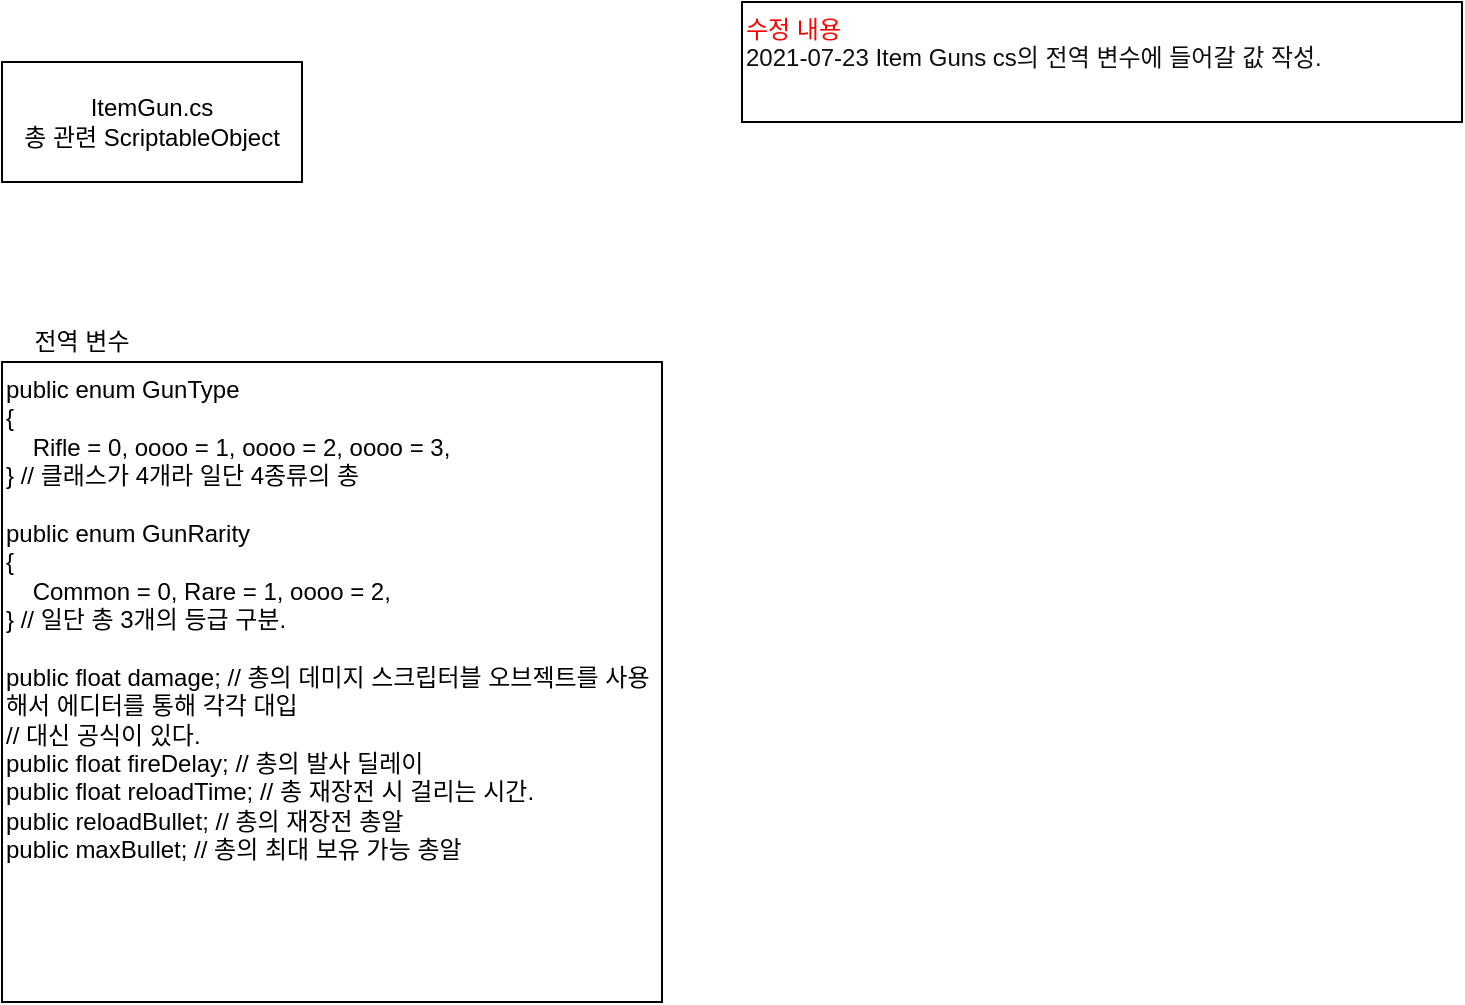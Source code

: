 <mxfile version="13.9.9" type="device"><diagram id="oYhfKIK5yWSPBimlLLTB" name="페이지-1"><mxGraphModel dx="1086" dy="806" grid="1" gridSize="10" guides="1" tooltips="1" connect="1" arrows="1" fold="1" page="1" pageScale="1" pageWidth="827" pageHeight="1169" math="0" shadow="0"><root><mxCell id="0"/><mxCell id="1" parent="0"/><mxCell id="To9S7UEXiPAGpf3KNVwy-1" value="ItemGun.cs&lt;br&gt;총 관련 ScriptableObject" style="rounded=0;whiteSpace=wrap;html=1;" vertex="1" parent="1"><mxGeometry x="40" y="60" width="150" height="60" as="geometry"/></mxCell><mxCell id="To9S7UEXiPAGpf3KNVwy-2" value="public enum GunType&lt;br&gt;{&lt;br&gt;&amp;nbsp; &amp;nbsp; Rifle = 0, oooo = 1, oooo = 2, oooo = 3,&lt;br&gt;} // 클래스가 4개라 일단 4종류의 총&lt;br&gt;&lt;br&gt;public enum GunRarity&lt;br&gt;{&lt;br&gt;&amp;nbsp; &amp;nbsp; Common = 0, Rare = 1, oooo = 2,&lt;br&gt;} // 일단 총 3개의 등급 구분.&lt;br&gt;&lt;br&gt;public float damage; // 총의 데미지 스크립터블 오브젝트를 사용해서 에디터를 통해 각각 대입&lt;br&gt;// 대신 공식이 있다.&lt;br&gt;public float fireDelay; // 총의 발사 딜레이&lt;br&gt;public float reloadTime; // 총 재장전 시 걸리는 시간.&lt;br&gt;public reloadBullet; // 총의 재장전 총알&lt;br&gt;public maxBullet; // 총의 최대 보유 가능 총알&lt;br&gt;&lt;br&gt;" style="rounded=0;whiteSpace=wrap;html=1;align=left;verticalAlign=top;" vertex="1" parent="1"><mxGeometry x="40" y="210" width="330" height="320" as="geometry"/></mxCell><mxCell id="To9S7UEXiPAGpf3KNVwy-3" value="전역 변수" style="text;html=1;strokeColor=none;fillColor=none;align=center;verticalAlign=middle;whiteSpace=wrap;rounded=0;" vertex="1" parent="1"><mxGeometry x="40" y="190" width="80" height="20" as="geometry"/></mxCell><mxCell id="To9S7UEXiPAGpf3KNVwy-4" value="&lt;font color=&quot;#ff0000&quot;&gt;수정 내용&lt;/font&gt;&lt;br&gt;&lt;font color=&quot;#0f0f0f&quot;&gt;2021-07-23 Item Guns cs의 전역 변수에 들어갈 값 작성.&lt;/font&gt;" style="rounded=0;whiteSpace=wrap;html=1;align=left;verticalAlign=top;" vertex="1" parent="1"><mxGeometry x="410" y="30" width="360" height="60" as="geometry"/></mxCell></root></mxGraphModel></diagram></mxfile>